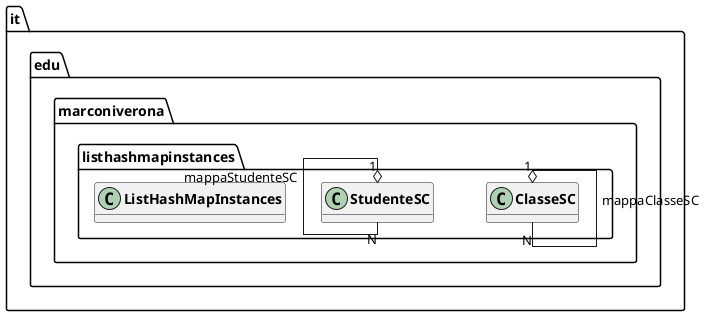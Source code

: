 @startuml

skinparam svgLinkTarget _parent
skinparam linetype ortho
package it.edu.marconiverona.listhashmapinstances [[../../../../it/edu/marconiverona/listhashmapinstances/package-summary.html{it.edu.marconiverona.listhashmapinstances}]] {
}

class "<b><size:14>ClasseSC</b>" as it.edu.marconiverona.listhashmapinstances.ClasseSC  [[../../../../it/edu/marconiverona/listhashmapinstances/ClasseSC.html{it.edu.marconiverona.listhashmapinstances.ClasseSC}]] {
}

hide it.edu.marconiverona.listhashmapinstances.ClasseSC fields
hide it.edu.marconiverona.listhashmapinstances.ClasseSC methods

class "<b><size:14>StudenteSC</b>" as it.edu.marconiverona.listhashmapinstances.StudenteSC  [[../../../../it/edu/marconiverona/listhashmapinstances/StudenteSC.html{it.edu.marconiverona.listhashmapinstances.StudenteSC}]] {
}

hide it.edu.marconiverona.listhashmapinstances.StudenteSC fields
hide it.edu.marconiverona.listhashmapinstances.StudenteSC methods

class "<b><size:14>ListHashMapInstances</b>" as it.edu.marconiverona.listhashmapinstances.ListHashMapInstances  [[../../../../it/edu/marconiverona/listhashmapinstances/ListHashMapInstances.html{it.edu.marconiverona.listhashmapinstances.ListHashMapInstances}]] {
}

hide it.edu.marconiverona.listhashmapinstances.ListHashMapInstances fields
hide it.edu.marconiverona.listhashmapinstances.ListHashMapInstances methods

it.edu.marconiverona.listhashmapinstances.ClasseSC "1" o-d- "N" it.edu.marconiverona.listhashmapinstances.ClasseSC: "mappaClasseSC"
it.edu.marconiverona.listhashmapinstances.StudenteSC "1" o-d- "N" it.edu.marconiverona.listhashmapinstances.StudenteSC: "mappaStudenteSC"

@enduml
